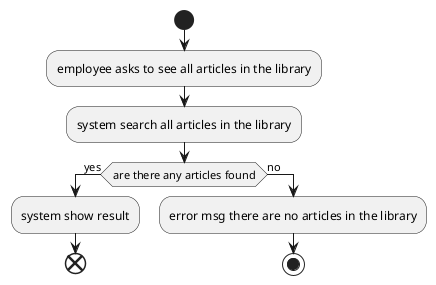 @startuml

start
:employee asks to see all articles in the library;
:system search all articles in the library;
if(are there any articles found) then (yes)
    :system show result;
    end;
else (no)
    :error msg there are no articles in the library;
    stop;

@enduml